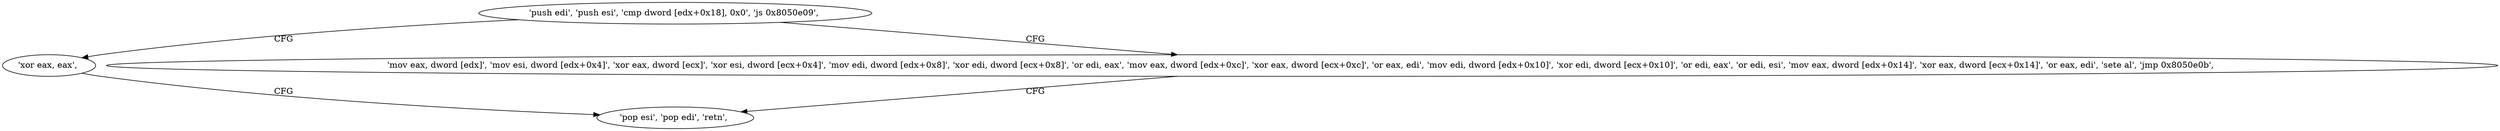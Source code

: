 digraph "func" {
"134548944" [label = "'push edi', 'push esi', 'cmp dword [edx+0x18], 0x0', 'js 0x8050e09', " ]
"134549001" [label = "'xor eax, eax', " ]
"134548952" [label = "'mov eax, dword [edx]', 'mov esi, dword [edx+0x4]', 'xor eax, dword [ecx]', 'xor esi, dword [ecx+0x4]', 'mov edi, dword [edx+0x8]', 'xor edi, dword [ecx+0x8]', 'or edi, eax', 'mov eax, dword [edx+0xc]', 'xor eax, dword [ecx+0xc]', 'or eax, edi', 'mov edi, dword [edx+0x10]', 'xor edi, dword [ecx+0x10]', 'or edi, eax', 'or edi, esi', 'mov eax, dword [edx+0x14]', 'xor eax, dword [ecx+0x14]', 'or eax, edi', 'sete al', 'jmp 0x8050e0b', " ]
"134549003" [label = "'pop esi', 'pop edi', 'retn', " ]
"134548944" -> "134549001" [ label = "CFG" ]
"134548944" -> "134548952" [ label = "CFG" ]
"134549001" -> "134549003" [ label = "CFG" ]
"134548952" -> "134549003" [ label = "CFG" ]
}
